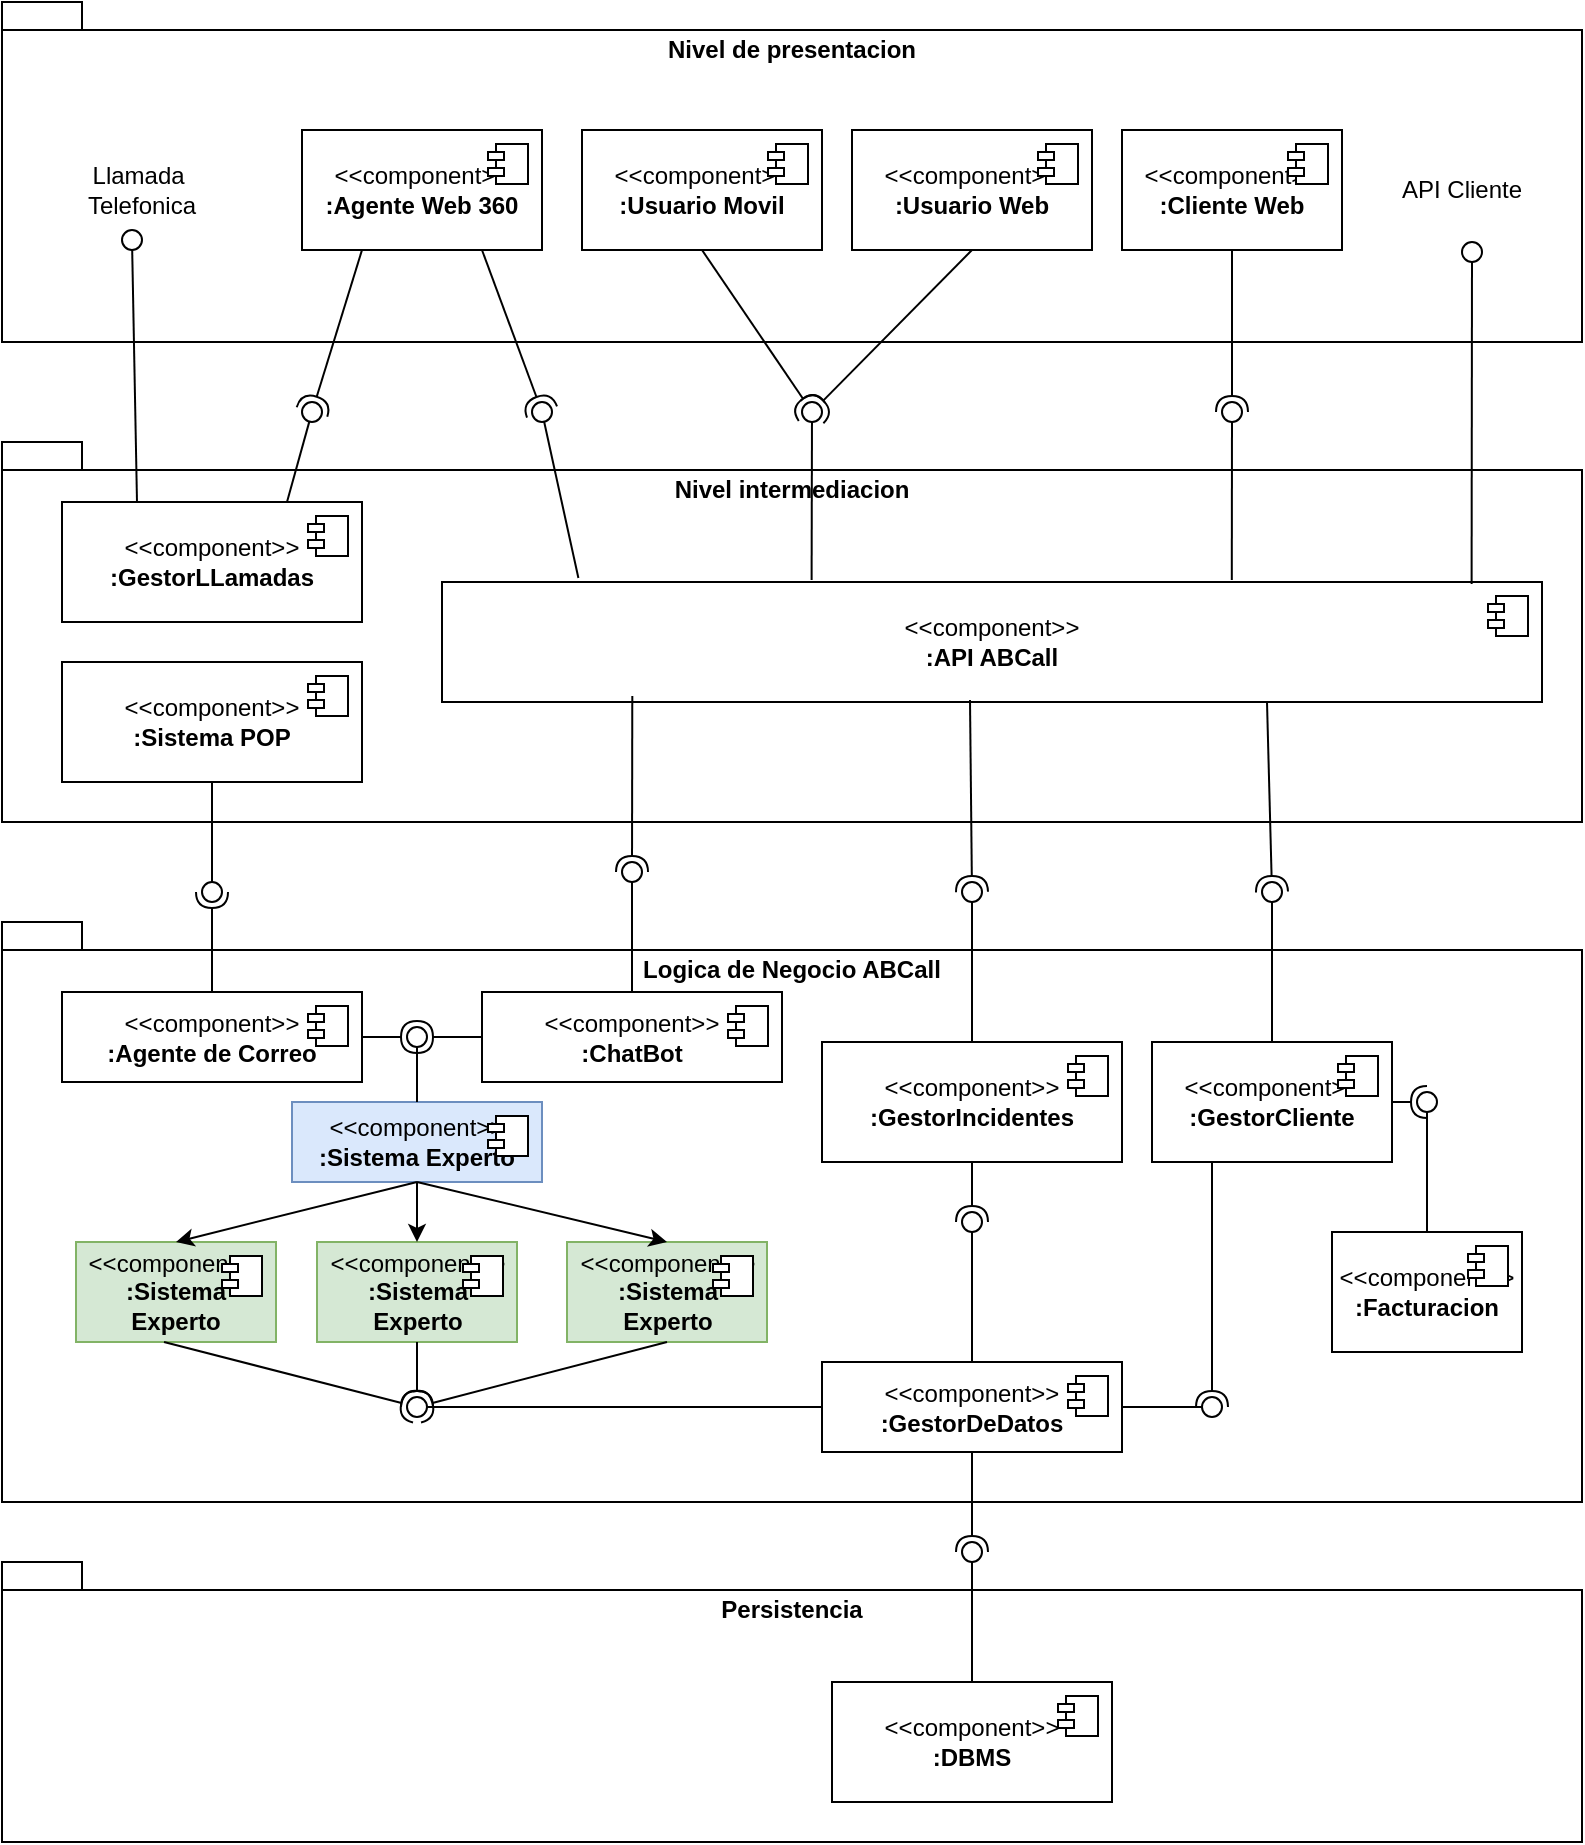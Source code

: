 <mxfile version="24.7.12">
  <diagram name="Página-1" id="badeSgl3rarpciUWfAk7">
    <mxGraphModel dx="1707" dy="395" grid="1" gridSize="10" guides="1" tooltips="1" connect="1" arrows="1" fold="1" page="1" pageScale="1" pageWidth="827" pageHeight="1169" math="0" shadow="0">
      <root>
        <mxCell id="0" />
        <mxCell id="1" parent="0" />
        <mxCell id="oYlXpJVkNZ7Khja5sfW1-8" value="" style="ellipse;whiteSpace=wrap;html=1;align=center;aspect=fixed;fillColor=none;strokeColor=none;resizable=0;perimeter=centerPerimeter;rotatable=0;allowArrows=0;points=[];outlineConnect=1;" parent="1" vertex="1">
          <mxGeometry x="-100" y="360" width="10" height="10" as="geometry" />
        </mxCell>
        <mxCell id="oYlXpJVkNZ7Khja5sfW1-72" value="" style="ellipse;whiteSpace=wrap;html=1;align=center;aspect=fixed;fillColor=none;strokeColor=none;resizable=0;perimeter=centerPerimeter;rotatable=0;allowArrows=0;points=[];outlineConnect=1;" parent="1" vertex="1">
          <mxGeometry x="122" y="250" width="10" height="10" as="geometry" />
        </mxCell>
        <mxCell id="VERpzVBWQR2P2o2Z3do2-1" value="Nivel de presentacion" style="shape=folder;fontStyle=1;spacingTop=10;tabWidth=40;tabHeight=14;tabPosition=left;html=1;whiteSpace=wrap;verticalAlign=top;" parent="1" vertex="1">
          <mxGeometry x="-500" y="20" width="790" height="170" as="geometry" />
        </mxCell>
        <mxCell id="VERpzVBWQR2P2o2Z3do2-2" value="&amp;lt;&amp;lt;component&amp;gt;&amp;gt;&lt;div&gt;&lt;b&gt;:Agente Web 360&lt;/b&gt;&lt;/div&gt;" style="html=1;dropTarget=0;whiteSpace=wrap;" parent="1" vertex="1">
          <mxGeometry x="-350" y="84" width="120" height="60" as="geometry" />
        </mxCell>
        <mxCell id="VERpzVBWQR2P2o2Z3do2-3" value="" style="shape=module;jettyWidth=8;jettyHeight=4;" parent="VERpzVBWQR2P2o2Z3do2-2" vertex="1">
          <mxGeometry x="1" width="20" height="20" relative="1" as="geometry">
            <mxPoint x="-27" y="7" as="offset" />
          </mxGeometry>
        </mxCell>
        <mxCell id="VERpzVBWQR2P2o2Z3do2-4" value="&amp;lt;&amp;lt;component&amp;gt;&amp;gt;&lt;div&gt;&lt;b&gt;:Cliente Web&lt;/b&gt;&lt;/div&gt;" style="html=1;dropTarget=0;whiteSpace=wrap;" parent="1" vertex="1">
          <mxGeometry x="60" y="84" width="110" height="60" as="geometry" />
        </mxCell>
        <mxCell id="VERpzVBWQR2P2o2Z3do2-5" value="" style="shape=module;jettyWidth=8;jettyHeight=4;" parent="VERpzVBWQR2P2o2Z3do2-4" vertex="1">
          <mxGeometry x="1" width="20" height="20" relative="1" as="geometry">
            <mxPoint x="-27" y="7" as="offset" />
          </mxGeometry>
        </mxCell>
        <mxCell id="VERpzVBWQR2P2o2Z3do2-6" value="&amp;lt;&amp;lt;component&amp;gt;&amp;gt;&lt;div&gt;&lt;b&gt;:Usuario Web&lt;/b&gt;&lt;/div&gt;" style="html=1;dropTarget=0;whiteSpace=wrap;" parent="1" vertex="1">
          <mxGeometry x="-75" y="84" width="120" height="60" as="geometry" />
        </mxCell>
        <mxCell id="VERpzVBWQR2P2o2Z3do2-7" value="" style="shape=module;jettyWidth=8;jettyHeight=4;" parent="VERpzVBWQR2P2o2Z3do2-6" vertex="1">
          <mxGeometry x="1" width="20" height="20" relative="1" as="geometry">
            <mxPoint x="-27" y="7" as="offset" />
          </mxGeometry>
        </mxCell>
        <mxCell id="VERpzVBWQR2P2o2Z3do2-8" value="&amp;lt;&amp;lt;component&amp;gt;&amp;gt;&lt;div&gt;&lt;b&gt;:Usuario Movil&lt;/b&gt;&lt;/div&gt;" style="html=1;dropTarget=0;whiteSpace=wrap;" parent="1" vertex="1">
          <mxGeometry x="-210" y="84" width="120" height="60" as="geometry" />
        </mxCell>
        <mxCell id="VERpzVBWQR2P2o2Z3do2-9" value="" style="shape=module;jettyWidth=8;jettyHeight=4;" parent="VERpzVBWQR2P2o2Z3do2-8" vertex="1">
          <mxGeometry x="1" width="20" height="20" relative="1" as="geometry">
            <mxPoint x="-27" y="7" as="offset" />
          </mxGeometry>
        </mxCell>
        <mxCell id="VERpzVBWQR2P2o2Z3do2-12" value="Nivel intermediacion" style="shape=folder;fontStyle=1;spacingTop=10;tabWidth=40;tabHeight=14;tabPosition=left;html=1;whiteSpace=wrap;verticalAlign=top;" parent="1" vertex="1">
          <mxGeometry x="-500" y="240" width="790" height="190" as="geometry" />
        </mxCell>
        <mxCell id="VERpzVBWQR2P2o2Z3do2-13" value="&amp;lt;&amp;lt;component&amp;gt;&amp;gt;&lt;div&gt;&lt;b&gt;:API ABCall&lt;/b&gt;&lt;/div&gt;" style="html=1;dropTarget=0;whiteSpace=wrap;" parent="1" vertex="1">
          <mxGeometry x="-280" y="310" width="550" height="60" as="geometry" />
        </mxCell>
        <mxCell id="VERpzVBWQR2P2o2Z3do2-14" value="" style="shape=module;jettyWidth=8;jettyHeight=4;" parent="VERpzVBWQR2P2o2Z3do2-13" vertex="1">
          <mxGeometry x="1" width="20" height="20" relative="1" as="geometry">
            <mxPoint x="-27" y="7" as="offset" />
          </mxGeometry>
        </mxCell>
        <mxCell id="VERpzVBWQR2P2o2Z3do2-17" value="&amp;lt;&amp;lt;component&amp;gt;&amp;gt;&lt;div&gt;&lt;b&gt;:GestorLLamadas&lt;/b&gt;&lt;/div&gt;" style="html=1;dropTarget=0;whiteSpace=wrap;" parent="1" vertex="1">
          <mxGeometry x="-470" y="270" width="150" height="60" as="geometry" />
        </mxCell>
        <mxCell id="VERpzVBWQR2P2o2Z3do2-18" value="" style="shape=module;jettyWidth=8;jettyHeight=4;" parent="VERpzVBWQR2P2o2Z3do2-17" vertex="1">
          <mxGeometry x="1" width="20" height="20" relative="1" as="geometry">
            <mxPoint x="-27" y="7" as="offset" />
          </mxGeometry>
        </mxCell>
        <mxCell id="VERpzVBWQR2P2o2Z3do2-19" value="Logica de Negocio ABCall" style="shape=folder;fontStyle=1;spacingTop=10;tabWidth=40;tabHeight=14;tabPosition=left;html=1;whiteSpace=wrap;verticalAlign=top;" parent="1" vertex="1">
          <mxGeometry x="-500" y="480" width="790" height="290" as="geometry" />
        </mxCell>
        <mxCell id="VERpzVBWQR2P2o2Z3do2-20" value="&amp;lt;&amp;lt;component&amp;gt;&amp;gt;&lt;div&gt;&lt;b&gt;:Agente de Correo&lt;/b&gt;&lt;/div&gt;" style="html=1;dropTarget=0;whiteSpace=wrap;" parent="1" vertex="1">
          <mxGeometry x="-470" y="515" width="150" height="45" as="geometry" />
        </mxCell>
        <mxCell id="VERpzVBWQR2P2o2Z3do2-21" value="" style="shape=module;jettyWidth=8;jettyHeight=4;" parent="VERpzVBWQR2P2o2Z3do2-20" vertex="1">
          <mxGeometry x="1" width="20" height="20" relative="1" as="geometry">
            <mxPoint x="-27" y="7" as="offset" />
          </mxGeometry>
        </mxCell>
        <mxCell id="VERpzVBWQR2P2o2Z3do2-24" value="&amp;lt;&amp;lt;component&amp;gt;&amp;gt;&lt;div&gt;&lt;b&gt;:ChatBot&lt;/b&gt;&lt;/div&gt;" style="html=1;dropTarget=0;whiteSpace=wrap;" parent="1" vertex="1">
          <mxGeometry x="-260" y="515" width="150" height="45" as="geometry" />
        </mxCell>
        <mxCell id="VERpzVBWQR2P2o2Z3do2-25" value="" style="shape=module;jettyWidth=8;jettyHeight=4;" parent="VERpzVBWQR2P2o2Z3do2-24" vertex="1">
          <mxGeometry x="1" width="20" height="20" relative="1" as="geometry">
            <mxPoint x="-27" y="7" as="offset" />
          </mxGeometry>
        </mxCell>
        <mxCell id="VERpzVBWQR2P2o2Z3do2-26" value="&amp;lt;&amp;lt;component&amp;gt;&amp;gt;&lt;div&gt;&lt;b&gt;:Sistema Experto&lt;/b&gt;&lt;/div&gt;" style="html=1;dropTarget=0;whiteSpace=wrap;fillColor=#dae8fc;strokeColor=#6c8ebf;" parent="1" vertex="1">
          <mxGeometry x="-355" y="570" width="125" height="40" as="geometry" />
        </mxCell>
        <mxCell id="VERpzVBWQR2P2o2Z3do2-27" value="" style="shape=module;jettyWidth=8;jettyHeight=4;" parent="VERpzVBWQR2P2o2Z3do2-26" vertex="1">
          <mxGeometry x="1" width="20" height="20" relative="1" as="geometry">
            <mxPoint x="-27" y="7" as="offset" />
          </mxGeometry>
        </mxCell>
        <mxCell id="VERpzVBWQR2P2o2Z3do2-28" value="&amp;lt;&amp;lt;component&amp;gt;&amp;gt;&lt;div&gt;&lt;b&gt;:GestorCliente&lt;/b&gt;&lt;/div&gt;" style="html=1;dropTarget=0;whiteSpace=wrap;" parent="1" vertex="1">
          <mxGeometry x="75" y="540" width="120" height="60" as="geometry" />
        </mxCell>
        <mxCell id="VERpzVBWQR2P2o2Z3do2-29" value="" style="shape=module;jettyWidth=8;jettyHeight=4;" parent="VERpzVBWQR2P2o2Z3do2-28" vertex="1">
          <mxGeometry x="1" width="20" height="20" relative="1" as="geometry">
            <mxPoint x="-27" y="7" as="offset" />
          </mxGeometry>
        </mxCell>
        <mxCell id="VERpzVBWQR2P2o2Z3do2-30" value="&amp;lt;&amp;lt;component&amp;gt;&amp;gt;&lt;div&gt;&lt;b&gt;:GestorIncidentes&lt;/b&gt;&lt;/div&gt;" style="html=1;dropTarget=0;whiteSpace=wrap;" parent="1" vertex="1">
          <mxGeometry x="-90" y="540" width="150" height="60" as="geometry" />
        </mxCell>
        <mxCell id="VERpzVBWQR2P2o2Z3do2-31" value="" style="shape=module;jettyWidth=8;jettyHeight=4;" parent="VERpzVBWQR2P2o2Z3do2-30" vertex="1">
          <mxGeometry x="1" width="20" height="20" relative="1" as="geometry">
            <mxPoint x="-27" y="7" as="offset" />
          </mxGeometry>
        </mxCell>
        <mxCell id="VERpzVBWQR2P2o2Z3do2-32" value="&amp;lt;&amp;lt;component&amp;gt;&amp;gt;&lt;div&gt;&lt;b&gt;:Facturacion&lt;/b&gt;&lt;/div&gt;" style="html=1;dropTarget=0;whiteSpace=wrap;" parent="1" vertex="1">
          <mxGeometry x="165" y="635" width="95" height="60" as="geometry" />
        </mxCell>
        <mxCell id="VERpzVBWQR2P2o2Z3do2-33" value="" style="shape=module;jettyWidth=8;jettyHeight=4;" parent="VERpzVBWQR2P2o2Z3do2-32" vertex="1">
          <mxGeometry x="1" width="20" height="20" relative="1" as="geometry">
            <mxPoint x="-27" y="7" as="offset" />
          </mxGeometry>
        </mxCell>
        <mxCell id="VERpzVBWQR2P2o2Z3do2-34" value="Persistencia" style="shape=folder;fontStyle=1;spacingTop=10;tabWidth=40;tabHeight=14;tabPosition=left;html=1;whiteSpace=wrap;verticalAlign=top;" parent="1" vertex="1">
          <mxGeometry x="-500" y="800" width="790" height="140" as="geometry" />
        </mxCell>
        <mxCell id="VERpzVBWQR2P2o2Z3do2-38" value="" style="rounded=0;orthogonalLoop=1;jettySize=auto;html=1;endArrow=oval;endFill=0;sketch=0;sourcePerimeterSpacing=0;targetPerimeterSpacing=0;endSize=10;exitX=0.5;exitY=0;exitDx=0;exitDy=0;" parent="1" source="VERpzVBWQR2P2o2Z3do2-30" target="VERpzVBWQR2P2o2Z3do2-39" edge="1">
          <mxGeometry relative="1" as="geometry">
            <mxPoint x="-260" y="465" as="sourcePoint" />
          </mxGeometry>
        </mxCell>
        <mxCell id="VERpzVBWQR2P2o2Z3do2-39" value="" style="ellipse;whiteSpace=wrap;html=1;align=center;aspect=fixed;fillColor=none;strokeColor=none;resizable=0;perimeter=centerPerimeter;rotatable=0;allowArrows=0;points=[];outlineConnect=1;" parent="1" vertex="1">
          <mxGeometry x="-20" y="460" width="10" height="10" as="geometry" />
        </mxCell>
        <mxCell id="VERpzVBWQR2P2o2Z3do2-40" value="" style="rounded=0;orthogonalLoop=1;jettySize=auto;html=1;endArrow=halfCircle;endFill=0;endSize=6;strokeWidth=1;sketch=0;exitX=0.48;exitY=0.983;exitDx=0;exitDy=0;entryX=0.9;entryY=0.3;entryDx=0;entryDy=0;entryPerimeter=0;exitPerimeter=0;" parent="1" source="VERpzVBWQR2P2o2Z3do2-13" target="VERpzVBWQR2P2o2Z3do2-39" edge="1">
          <mxGeometry relative="1" as="geometry">
            <mxPoint x="-90" y="465" as="sourcePoint" />
          </mxGeometry>
        </mxCell>
        <mxCell id="VERpzVBWQR2P2o2Z3do2-43" value="" style="rounded=0;orthogonalLoop=1;jettySize=auto;html=1;endArrow=halfCircle;endFill=0;endSize=6;strokeWidth=1;sketch=0;exitX=0.173;exitY=0.95;exitDx=0;exitDy=0;exitPerimeter=0;" parent="1" source="VERpzVBWQR2P2o2Z3do2-13" target="VERpzVBWQR2P2o2Z3do2-45" edge="1">
          <mxGeometry relative="1" as="geometry">
            <mxPoint x="-60" y="465" as="sourcePoint" />
          </mxGeometry>
        </mxCell>
        <mxCell id="VERpzVBWQR2P2o2Z3do2-44" value="" style="rounded=0;orthogonalLoop=1;jettySize=auto;html=1;endArrow=oval;endFill=0;sketch=0;sourcePerimeterSpacing=0;targetPerimeterSpacing=0;endSize=10;exitX=0.5;exitY=0;exitDx=0;exitDy=0;" parent="1" source="VERpzVBWQR2P2o2Z3do2-24" target="VERpzVBWQR2P2o2Z3do2-45" edge="1">
          <mxGeometry relative="1" as="geometry">
            <mxPoint x="-100" y="465" as="sourcePoint" />
          </mxGeometry>
        </mxCell>
        <mxCell id="VERpzVBWQR2P2o2Z3do2-45" value="" style="ellipse;whiteSpace=wrap;html=1;align=center;aspect=fixed;fillColor=none;strokeColor=none;resizable=0;perimeter=centerPerimeter;rotatable=0;allowArrows=0;points=[];outlineConnect=1;" parent="1" vertex="1">
          <mxGeometry x="-190" y="450" width="10" height="10" as="geometry" />
        </mxCell>
        <mxCell id="VERpzVBWQR2P2o2Z3do2-46" value="" style="rounded=0;orthogonalLoop=1;jettySize=auto;html=1;endArrow=halfCircle;endFill=0;endSize=6;strokeWidth=1;sketch=0;exitX=0.75;exitY=1;exitDx=0;exitDy=0;" parent="1" source="VERpzVBWQR2P2o2Z3do2-13" target="VERpzVBWQR2P2o2Z3do2-48" edge="1">
          <mxGeometry relative="1" as="geometry">
            <mxPoint x="50" y="465" as="sourcePoint" />
          </mxGeometry>
        </mxCell>
        <mxCell id="VERpzVBWQR2P2o2Z3do2-47" value="" style="rounded=0;orthogonalLoop=1;jettySize=auto;html=1;endArrow=oval;endFill=0;sketch=0;sourcePerimeterSpacing=0;targetPerimeterSpacing=0;endSize=10;exitX=0.5;exitY=0;exitDx=0;exitDy=0;" parent="1" source="VERpzVBWQR2P2o2Z3do2-28" target="VERpzVBWQR2P2o2Z3do2-48" edge="1">
          <mxGeometry relative="1" as="geometry">
            <mxPoint x="10" y="465" as="sourcePoint" />
          </mxGeometry>
        </mxCell>
        <mxCell id="VERpzVBWQR2P2o2Z3do2-48" value="" style="ellipse;whiteSpace=wrap;html=1;align=center;aspect=fixed;fillColor=none;strokeColor=none;resizable=0;perimeter=centerPerimeter;rotatable=0;allowArrows=0;points=[];outlineConnect=1;" parent="1" vertex="1">
          <mxGeometry x="130" y="460" width="10" height="10" as="geometry" />
        </mxCell>
        <mxCell id="VERpzVBWQR2P2o2Z3do2-49" value="" style="rounded=0;orthogonalLoop=1;jettySize=auto;html=1;endArrow=halfCircle;endFill=0;endSize=6;strokeWidth=1;sketch=0;" parent="1" source="VERpzVBWQR2P2o2Z3do2-28" target="VERpzVBWQR2P2o2Z3do2-51" edge="1">
          <mxGeometry relative="1" as="geometry">
            <mxPoint x="310" y="590" as="sourcePoint" />
          </mxGeometry>
        </mxCell>
        <mxCell id="VERpzVBWQR2P2o2Z3do2-50" value="" style="rounded=0;orthogonalLoop=1;jettySize=auto;html=1;endArrow=oval;endFill=0;sketch=0;sourcePerimeterSpacing=0;targetPerimeterSpacing=0;endSize=10;exitX=0.5;exitY=0;exitDx=0;exitDy=0;" parent="1" source="VERpzVBWQR2P2o2Z3do2-32" target="VERpzVBWQR2P2o2Z3do2-51" edge="1">
          <mxGeometry relative="1" as="geometry">
            <mxPoint x="270" y="590" as="sourcePoint" />
          </mxGeometry>
        </mxCell>
        <mxCell id="VERpzVBWQR2P2o2Z3do2-51" value="" style="ellipse;whiteSpace=wrap;html=1;align=center;aspect=fixed;fillColor=none;strokeColor=none;resizable=0;perimeter=centerPerimeter;rotatable=0;allowArrows=0;points=[];outlineConnect=1;" parent="1" vertex="1">
          <mxGeometry x="207.5" y="565" width="10" height="10" as="geometry" />
        </mxCell>
        <mxCell id="VERpzVBWQR2P2o2Z3do2-52" value="&amp;lt;&amp;lt;component&amp;gt;&amp;gt;&lt;div&gt;&lt;b&gt;:DBMS&lt;/b&gt;&lt;/div&gt;" style="html=1;dropTarget=0;whiteSpace=wrap;" parent="1" vertex="1">
          <mxGeometry x="-85" y="860" width="140" height="60" as="geometry" />
        </mxCell>
        <mxCell id="VERpzVBWQR2P2o2Z3do2-53" value="" style="shape=module;jettyWidth=8;jettyHeight=4;" parent="VERpzVBWQR2P2o2Z3do2-52" vertex="1">
          <mxGeometry x="1" width="20" height="20" relative="1" as="geometry">
            <mxPoint x="-27" y="7" as="offset" />
          </mxGeometry>
        </mxCell>
        <mxCell id="VERpzVBWQR2P2o2Z3do2-54" value="&amp;lt;&amp;lt;component&amp;gt;&amp;gt;&lt;div&gt;&lt;b&gt;:GestorDeDatos&lt;/b&gt;&lt;/div&gt;" style="html=1;dropTarget=0;whiteSpace=wrap;" parent="1" vertex="1">
          <mxGeometry x="-90" y="700" width="150" height="45" as="geometry" />
        </mxCell>
        <mxCell id="VERpzVBWQR2P2o2Z3do2-55" value="" style="shape=module;jettyWidth=8;jettyHeight=4;" parent="VERpzVBWQR2P2o2Z3do2-54" vertex="1">
          <mxGeometry x="1" width="20" height="20" relative="1" as="geometry">
            <mxPoint x="-27" y="7" as="offset" />
          </mxGeometry>
        </mxCell>
        <mxCell id="VERpzVBWQR2P2o2Z3do2-56" value="" style="rounded=0;orthogonalLoop=1;jettySize=auto;html=1;endArrow=halfCircle;endFill=0;endSize=6;strokeWidth=1;sketch=0;exitX=0.5;exitY=1;exitDx=0;exitDy=0;" parent="1" source="VERpzVBWQR2P2o2Z3do2-30" target="VERpzVBWQR2P2o2Z3do2-58" edge="1">
          <mxGeometry relative="1" as="geometry">
            <mxPoint x="-75" y="635" as="sourcePoint" />
          </mxGeometry>
        </mxCell>
        <mxCell id="VERpzVBWQR2P2o2Z3do2-57" value="" style="rounded=0;orthogonalLoop=1;jettySize=auto;html=1;endArrow=oval;endFill=0;sketch=0;sourcePerimeterSpacing=0;targetPerimeterSpacing=0;endSize=10;exitX=0.5;exitY=0;exitDx=0;exitDy=0;" parent="1" source="VERpzVBWQR2P2o2Z3do2-54" target="VERpzVBWQR2P2o2Z3do2-58" edge="1">
          <mxGeometry relative="1" as="geometry">
            <mxPoint x="-115" y="635" as="sourcePoint" />
          </mxGeometry>
        </mxCell>
        <mxCell id="VERpzVBWQR2P2o2Z3do2-58" value="" style="ellipse;whiteSpace=wrap;html=1;align=center;aspect=fixed;fillColor=none;strokeColor=none;resizable=0;perimeter=centerPerimeter;rotatable=0;allowArrows=0;points=[];outlineConnect=1;" parent="1" vertex="1">
          <mxGeometry x="-20" y="625" width="10" height="10" as="geometry" />
        </mxCell>
        <mxCell id="VERpzVBWQR2P2o2Z3do2-59" value="" style="rounded=0;orthogonalLoop=1;jettySize=auto;html=1;endArrow=halfCircle;endFill=0;endSize=6;strokeWidth=1;sketch=0;exitX=0.25;exitY=1;exitDx=0;exitDy=0;" parent="1" source="VERpzVBWQR2P2o2Z3do2-28" target="VERpzVBWQR2P2o2Z3do2-61" edge="1">
          <mxGeometry relative="1" as="geometry">
            <mxPoint x="132" y="690" as="sourcePoint" />
          </mxGeometry>
        </mxCell>
        <mxCell id="VERpzVBWQR2P2o2Z3do2-60" value="" style="rounded=0;orthogonalLoop=1;jettySize=auto;html=1;endArrow=oval;endFill=0;sketch=0;sourcePerimeterSpacing=0;targetPerimeterSpacing=0;endSize=10;exitX=1;exitY=0.5;exitDx=0;exitDy=0;" parent="1" source="VERpzVBWQR2P2o2Z3do2-54" target="VERpzVBWQR2P2o2Z3do2-61" edge="1">
          <mxGeometry relative="1" as="geometry">
            <mxPoint x="92" y="690" as="sourcePoint" />
          </mxGeometry>
        </mxCell>
        <mxCell id="VERpzVBWQR2P2o2Z3do2-61" value="" style="ellipse;whiteSpace=wrap;html=1;align=center;aspect=fixed;fillColor=none;strokeColor=none;resizable=0;perimeter=centerPerimeter;rotatable=0;allowArrows=0;points=[];outlineConnect=1;" parent="1" vertex="1">
          <mxGeometry x="100" y="717.5" width="10" height="10" as="geometry" />
        </mxCell>
        <mxCell id="VERpzVBWQR2P2o2Z3do2-64" value="" style="ellipse;whiteSpace=wrap;html=1;align=center;aspect=fixed;fillColor=none;strokeColor=none;resizable=0;perimeter=centerPerimeter;rotatable=0;allowArrows=0;points=[];outlineConnect=1;" parent="1" vertex="1">
          <mxGeometry x="-127.5" y="685" width="10" height="10" as="geometry" />
        </mxCell>
        <mxCell id="VERpzVBWQR2P2o2Z3do2-65" value="" style="rounded=0;orthogonalLoop=1;jettySize=auto;html=1;endArrow=halfCircle;endFill=0;endSize=6;strokeWidth=1;sketch=0;exitX=0;exitY=0.5;exitDx=0;exitDy=0;" parent="1" source="VERpzVBWQR2P2o2Z3do2-24" target="VERpzVBWQR2P2o2Z3do2-67" edge="1">
          <mxGeometry relative="1" as="geometry">
            <mxPoint x="-340" y="590" as="sourcePoint" />
          </mxGeometry>
        </mxCell>
        <mxCell id="VERpzVBWQR2P2o2Z3do2-66" value="" style="rounded=0;orthogonalLoop=1;jettySize=auto;html=1;endArrow=oval;endFill=0;sketch=0;sourcePerimeterSpacing=0;targetPerimeterSpacing=0;endSize=10;exitX=0.5;exitY=0;exitDx=0;exitDy=0;" parent="1" source="VERpzVBWQR2P2o2Z3do2-26" target="VERpzVBWQR2P2o2Z3do2-67" edge="1">
          <mxGeometry relative="1" as="geometry">
            <mxPoint x="-380" y="590" as="sourcePoint" />
          </mxGeometry>
        </mxCell>
        <mxCell id="VERpzVBWQR2P2o2Z3do2-67" value="" style="ellipse;whiteSpace=wrap;html=1;align=center;aspect=fixed;fillColor=none;strokeColor=none;resizable=0;perimeter=centerPerimeter;rotatable=0;allowArrows=0;points=[];outlineConnect=1;" parent="1" vertex="1">
          <mxGeometry x="-297.5" y="532.5" width="10" height="10" as="geometry" />
        </mxCell>
        <mxCell id="VERpzVBWQR2P2o2Z3do2-68" value="" style="rounded=0;orthogonalLoop=1;jettySize=auto;html=1;endArrow=halfCircle;endFill=0;endSize=6;strokeWidth=1;sketch=0;exitX=1;exitY=0.5;exitDx=0;exitDy=0;entryX=0.35;entryY=0.6;entryDx=0;entryDy=0;entryPerimeter=0;" parent="1" source="VERpzVBWQR2P2o2Z3do2-20" target="VERpzVBWQR2P2o2Z3do2-67" edge="1">
          <mxGeometry relative="1" as="geometry">
            <mxPoint x="-500" y="675" as="sourcePoint" />
          </mxGeometry>
        </mxCell>
        <mxCell id="VERpzVBWQR2P2o2Z3do2-70" value="" style="ellipse;whiteSpace=wrap;html=1;align=center;aspect=fixed;fillColor=none;strokeColor=none;resizable=0;perimeter=centerPerimeter;rotatable=0;allowArrows=0;points=[];outlineConnect=1;" parent="1" vertex="1">
          <mxGeometry x="-400" y="685" width="10" height="10" as="geometry" />
        </mxCell>
        <mxCell id="VERpzVBWQR2P2o2Z3do2-73" value="" style="ellipse;whiteSpace=wrap;html=1;align=center;aspect=fixed;fillColor=none;strokeColor=none;resizable=0;perimeter=centerPerimeter;rotatable=0;allowArrows=0;points=[];outlineConnect=1;" parent="1" vertex="1">
          <mxGeometry x="-400" y="460" width="10" height="10" as="geometry" />
        </mxCell>
        <mxCell id="VERpzVBWQR2P2o2Z3do2-74" value="" style="rounded=0;orthogonalLoop=1;jettySize=auto;html=1;endArrow=halfCircle;endFill=0;endSize=6;strokeWidth=1;sketch=0;exitX=0.5;exitY=1;exitDx=0;exitDy=0;" parent="1" source="VERpzVBWQR2P2o2Z3do2-8" target="VERpzVBWQR2P2o2Z3do2-76" edge="1">
          <mxGeometry relative="1" as="geometry">
            <mxPoint x="-140" y="220" as="sourcePoint" />
          </mxGeometry>
        </mxCell>
        <mxCell id="VERpzVBWQR2P2o2Z3do2-75" value="" style="rounded=0;orthogonalLoop=1;jettySize=auto;html=1;endArrow=oval;endFill=0;sketch=0;sourcePerimeterSpacing=0;targetPerimeterSpacing=0;endSize=10;exitX=0.336;exitY=-0.017;exitDx=0;exitDy=0;exitPerimeter=0;" parent="1" source="VERpzVBWQR2P2o2Z3do2-13" target="VERpzVBWQR2P2o2Z3do2-76" edge="1">
          <mxGeometry relative="1" as="geometry">
            <mxPoint x="-250" y="215" as="sourcePoint" />
          </mxGeometry>
        </mxCell>
        <mxCell id="VERpzVBWQR2P2o2Z3do2-76" value="" style="ellipse;whiteSpace=wrap;html=1;align=center;aspect=fixed;fillColor=none;strokeColor=none;resizable=0;perimeter=centerPerimeter;rotatable=0;allowArrows=0;points=[];outlineConnect=1;" parent="1" vertex="1">
          <mxGeometry x="-100" y="220" width="10" height="10" as="geometry" />
        </mxCell>
        <mxCell id="VERpzVBWQR2P2o2Z3do2-77" value="" style="rounded=0;orthogonalLoop=1;jettySize=auto;html=1;endArrow=halfCircle;endFill=0;endSize=6;strokeWidth=1;sketch=0;exitX=0.5;exitY=1;exitDx=0;exitDy=0;entryX=1.1;entryY=0.2;entryDx=0;entryDy=0;entryPerimeter=0;" parent="1" source="VERpzVBWQR2P2o2Z3do2-6" target="VERpzVBWQR2P2o2Z3do2-76" edge="1">
          <mxGeometry relative="1" as="geometry">
            <mxPoint x="5" y="225" as="sourcePoint" />
          </mxGeometry>
        </mxCell>
        <mxCell id="VERpzVBWQR2P2o2Z3do2-80" value="" style="rounded=0;orthogonalLoop=1;jettySize=auto;html=1;endArrow=halfCircle;endFill=0;endSize=6;strokeWidth=1;sketch=0;exitX=0.5;exitY=1;exitDx=0;exitDy=0;" parent="1" source="VERpzVBWQR2P2o2Z3do2-4" target="VERpzVBWQR2P2o2Z3do2-82" edge="1">
          <mxGeometry relative="1" as="geometry">
            <mxPoint x="140" y="225" as="sourcePoint" />
          </mxGeometry>
        </mxCell>
        <mxCell id="VERpzVBWQR2P2o2Z3do2-81" value="" style="rounded=0;orthogonalLoop=1;jettySize=auto;html=1;endArrow=oval;endFill=0;sketch=0;sourcePerimeterSpacing=0;targetPerimeterSpacing=0;endSize=10;exitX=0.718;exitY=-0.017;exitDx=0;exitDy=0;exitPerimeter=0;" parent="1" source="VERpzVBWQR2P2o2Z3do2-13" target="VERpzVBWQR2P2o2Z3do2-82" edge="1">
          <mxGeometry relative="1" as="geometry">
            <mxPoint x="100" y="225" as="sourcePoint" />
          </mxGeometry>
        </mxCell>
        <mxCell id="VERpzVBWQR2P2o2Z3do2-82" value="" style="ellipse;whiteSpace=wrap;html=1;align=center;aspect=fixed;fillColor=none;strokeColor=none;resizable=0;perimeter=centerPerimeter;rotatable=0;allowArrows=0;points=[];outlineConnect=1;" parent="1" vertex="1">
          <mxGeometry x="110" y="220" width="10" height="10" as="geometry" />
        </mxCell>
        <mxCell id="VERpzVBWQR2P2o2Z3do2-84" value="" style="rounded=0;orthogonalLoop=1;jettySize=auto;html=1;endArrow=oval;endFill=0;sketch=0;sourcePerimeterSpacing=0;targetPerimeterSpacing=0;endSize=10;exitX=0.936;exitY=0.017;exitDx=0;exitDy=0;exitPerimeter=0;" parent="1" source="VERpzVBWQR2P2o2Z3do2-13" target="VERpzVBWQR2P2o2Z3do2-85" edge="1">
          <mxGeometry relative="1" as="geometry">
            <mxPoint x="260" y="215" as="sourcePoint" />
          </mxGeometry>
        </mxCell>
        <mxCell id="VERpzVBWQR2P2o2Z3do2-85" value="" style="ellipse;whiteSpace=wrap;html=1;align=center;aspect=fixed;fillColor=none;strokeColor=none;resizable=0;perimeter=centerPerimeter;rotatable=0;allowArrows=0;points=[];outlineConnect=1;" parent="1" vertex="1">
          <mxGeometry x="230" y="140" width="10" height="10" as="geometry" />
        </mxCell>
        <mxCell id="VERpzVBWQR2P2o2Z3do2-86" value="" style="rounded=0;orthogonalLoop=1;jettySize=auto;html=1;endArrow=halfCircle;endFill=0;endSize=6;strokeWidth=1;sketch=0;exitX=0.75;exitY=1;exitDx=0;exitDy=0;" parent="1" source="VERpzVBWQR2P2o2Z3do2-2" target="VERpzVBWQR2P2o2Z3do2-88" edge="1">
          <mxGeometry relative="1" as="geometry">
            <mxPoint x="-210" y="225" as="sourcePoint" />
          </mxGeometry>
        </mxCell>
        <mxCell id="VERpzVBWQR2P2o2Z3do2-87" value="" style="rounded=0;orthogonalLoop=1;jettySize=auto;html=1;endArrow=oval;endFill=0;sketch=0;sourcePerimeterSpacing=0;targetPerimeterSpacing=0;endSize=10;exitX=0.124;exitY=-0.033;exitDx=0;exitDy=0;exitPerimeter=0;" parent="1" source="VERpzVBWQR2P2o2Z3do2-13" target="VERpzVBWQR2P2o2Z3do2-88" edge="1">
          <mxGeometry relative="1" as="geometry">
            <mxPoint x="-250" y="225" as="sourcePoint" />
          </mxGeometry>
        </mxCell>
        <mxCell id="VERpzVBWQR2P2o2Z3do2-88" value="" style="ellipse;whiteSpace=wrap;html=1;align=center;aspect=fixed;fillColor=none;strokeColor=none;resizable=0;perimeter=centerPerimeter;rotatable=0;allowArrows=0;points=[];outlineConnect=1;" parent="1" vertex="1">
          <mxGeometry x="-235" y="220" width="10" height="10" as="geometry" />
        </mxCell>
        <mxCell id="VERpzVBWQR2P2o2Z3do2-89" value="" style="rounded=0;orthogonalLoop=1;jettySize=auto;html=1;endArrow=halfCircle;endFill=0;endSize=6;strokeWidth=1;sketch=0;exitX=0.25;exitY=1;exitDx=0;exitDy=0;" parent="1" source="VERpzVBWQR2P2o2Z3do2-2" target="VERpzVBWQR2P2o2Z3do2-91" edge="1">
          <mxGeometry relative="1" as="geometry">
            <mxPoint x="-310" y="225" as="sourcePoint" />
          </mxGeometry>
        </mxCell>
        <mxCell id="VERpzVBWQR2P2o2Z3do2-90" value="" style="rounded=0;orthogonalLoop=1;jettySize=auto;html=1;endArrow=oval;endFill=0;sketch=0;sourcePerimeterSpacing=0;targetPerimeterSpacing=0;endSize=10;exitX=0.75;exitY=0;exitDx=0;exitDy=0;" parent="1" source="VERpzVBWQR2P2o2Z3do2-17" target="VERpzVBWQR2P2o2Z3do2-91" edge="1">
          <mxGeometry relative="1" as="geometry">
            <mxPoint x="-350" y="225" as="sourcePoint" />
          </mxGeometry>
        </mxCell>
        <mxCell id="VERpzVBWQR2P2o2Z3do2-91" value="" style="ellipse;whiteSpace=wrap;html=1;align=center;aspect=fixed;fillColor=none;strokeColor=none;resizable=0;perimeter=centerPerimeter;rotatable=0;allowArrows=0;points=[];outlineConnect=1;" parent="1" vertex="1">
          <mxGeometry x="-350" y="220" width="10" height="10" as="geometry" />
        </mxCell>
        <mxCell id="VERpzVBWQR2P2o2Z3do2-95" value="" style="rounded=0;orthogonalLoop=1;jettySize=auto;html=1;endArrow=oval;endFill=0;sketch=0;sourcePerimeterSpacing=0;targetPerimeterSpacing=0;endSize=10;exitX=0.25;exitY=0;exitDx=0;exitDy=0;" parent="1" source="VERpzVBWQR2P2o2Z3do2-17" target="VERpzVBWQR2P2o2Z3do2-96" edge="1">
          <mxGeometry relative="1" as="geometry">
            <mxPoint x="-470" y="205" as="sourcePoint" />
          </mxGeometry>
        </mxCell>
        <mxCell id="VERpzVBWQR2P2o2Z3do2-96" value="" style="ellipse;whiteSpace=wrap;html=1;align=center;aspect=fixed;fillColor=none;strokeColor=none;resizable=0;perimeter=centerPerimeter;rotatable=0;allowArrows=0;points=[];outlineConnect=1;" parent="1" vertex="1">
          <mxGeometry x="-440" y="134" width="10" height="10" as="geometry" />
        </mxCell>
        <mxCell id="VERpzVBWQR2P2o2Z3do2-97" value="" style="rounded=0;orthogonalLoop=1;jettySize=auto;html=1;endArrow=halfCircle;endFill=0;endSize=6;strokeWidth=1;sketch=0;exitX=0.5;exitY=1;exitDx=0;exitDy=0;" parent="1" source="VERpzVBWQR2P2o2Z3do2-54" target="VERpzVBWQR2P2o2Z3do2-99" edge="1">
          <mxGeometry relative="1" as="geometry">
            <mxPoint x="-35" y="795" as="sourcePoint" />
          </mxGeometry>
        </mxCell>
        <mxCell id="VERpzVBWQR2P2o2Z3do2-98" value="" style="rounded=0;orthogonalLoop=1;jettySize=auto;html=1;endArrow=oval;endFill=0;sketch=0;sourcePerimeterSpacing=0;targetPerimeterSpacing=0;endSize=10;exitX=0.5;exitY=0;exitDx=0;exitDy=0;" parent="1" source="VERpzVBWQR2P2o2Z3do2-52" target="VERpzVBWQR2P2o2Z3do2-99" edge="1">
          <mxGeometry relative="1" as="geometry">
            <mxPoint x="-75" y="795" as="sourcePoint" />
          </mxGeometry>
        </mxCell>
        <mxCell id="VERpzVBWQR2P2o2Z3do2-99" value="" style="ellipse;whiteSpace=wrap;html=1;align=center;aspect=fixed;fillColor=none;strokeColor=none;resizable=0;perimeter=centerPerimeter;rotatable=0;allowArrows=0;points=[];outlineConnect=1;" parent="1" vertex="1">
          <mxGeometry x="-20" y="790" width="10" height="10" as="geometry" />
        </mxCell>
        <mxCell id="L-aPLiKNnRhUDN-5XwOW-1" value="Llamada&amp;nbsp;&lt;div&gt;Telefonica&lt;/div&gt;" style="text;html=1;align=center;verticalAlign=middle;whiteSpace=wrap;rounded=0;" parent="1" vertex="1">
          <mxGeometry x="-460" y="99" width="60" height="30" as="geometry" />
        </mxCell>
        <mxCell id="L-aPLiKNnRhUDN-5XwOW-2" value="API Cliente" style="text;html=1;align=center;verticalAlign=middle;whiteSpace=wrap;rounded=0;" parent="1" vertex="1">
          <mxGeometry x="195" y="99" width="70" height="30" as="geometry" />
        </mxCell>
        <mxCell id="L-aPLiKNnRhUDN-5XwOW-3" value="&amp;lt;&amp;lt;component&amp;gt;&amp;gt;&lt;div&gt;&lt;b&gt;:Sistema POP&lt;/b&gt;&lt;/div&gt;" style="html=1;dropTarget=0;whiteSpace=wrap;" parent="1" vertex="1">
          <mxGeometry x="-470" y="350" width="150" height="60" as="geometry" />
        </mxCell>
        <mxCell id="L-aPLiKNnRhUDN-5XwOW-4" value="" style="shape=module;jettyWidth=8;jettyHeight=4;" parent="L-aPLiKNnRhUDN-5XwOW-3" vertex="1">
          <mxGeometry x="1" width="20" height="20" relative="1" as="geometry">
            <mxPoint x="-27" y="7" as="offset" />
          </mxGeometry>
        </mxCell>
        <mxCell id="L-aPLiKNnRhUDN-5XwOW-5" value="" style="rounded=0;orthogonalLoop=1;jettySize=auto;html=1;endArrow=halfCircle;endFill=0;endSize=6;strokeWidth=1;sketch=0;exitX=0.5;exitY=0;exitDx=0;exitDy=0;" parent="1" source="VERpzVBWQR2P2o2Z3do2-20" target="L-aPLiKNnRhUDN-5XwOW-7" edge="1">
          <mxGeometry relative="1" as="geometry">
            <mxPoint x="-350" y="465" as="sourcePoint" />
          </mxGeometry>
        </mxCell>
        <mxCell id="L-aPLiKNnRhUDN-5XwOW-6" value="" style="rounded=0;orthogonalLoop=1;jettySize=auto;html=1;endArrow=oval;endFill=0;sketch=0;sourcePerimeterSpacing=0;targetPerimeterSpacing=0;endSize=10;exitX=0.5;exitY=1;exitDx=0;exitDy=0;" parent="1" source="L-aPLiKNnRhUDN-5XwOW-3" target="L-aPLiKNnRhUDN-5XwOW-7" edge="1">
          <mxGeometry relative="1" as="geometry">
            <mxPoint x="-390" y="465" as="sourcePoint" />
          </mxGeometry>
        </mxCell>
        <mxCell id="L-aPLiKNnRhUDN-5XwOW-7" value="" style="ellipse;whiteSpace=wrap;html=1;align=center;aspect=fixed;fillColor=none;strokeColor=none;resizable=0;perimeter=centerPerimeter;rotatable=0;allowArrows=0;points=[];outlineConnect=1;" parent="1" vertex="1">
          <mxGeometry x="-400" y="460" width="10" height="10" as="geometry" />
        </mxCell>
        <mxCell id="GsCoHuE06a18ncfKyLxu-1" value="&amp;lt;&amp;lt;component&amp;gt;&amp;gt;&lt;div&gt;&lt;b&gt;:Sistema Experto&lt;/b&gt;&lt;/div&gt;" style="html=1;dropTarget=0;whiteSpace=wrap;fillColor=#d5e8d4;strokeColor=#82b366;" vertex="1" parent="1">
          <mxGeometry x="-463" y="640" width="100" height="50" as="geometry" />
        </mxCell>
        <mxCell id="GsCoHuE06a18ncfKyLxu-2" value="" style="shape=module;jettyWidth=8;jettyHeight=4;" vertex="1" parent="GsCoHuE06a18ncfKyLxu-1">
          <mxGeometry x="1" width="20" height="20" relative="1" as="geometry">
            <mxPoint x="-27" y="7" as="offset" />
          </mxGeometry>
        </mxCell>
        <mxCell id="GsCoHuE06a18ncfKyLxu-3" value="&amp;lt;&amp;lt;component&amp;gt;&amp;gt;&lt;div&gt;&lt;b&gt;:Sistema Experto&lt;/b&gt;&lt;/div&gt;" style="html=1;dropTarget=0;whiteSpace=wrap;fillColor=#d5e8d4;strokeColor=#82b366;" vertex="1" parent="1">
          <mxGeometry x="-342.5" y="640" width="100" height="50" as="geometry" />
        </mxCell>
        <mxCell id="GsCoHuE06a18ncfKyLxu-4" value="" style="shape=module;jettyWidth=8;jettyHeight=4;" vertex="1" parent="GsCoHuE06a18ncfKyLxu-3">
          <mxGeometry x="1" width="20" height="20" relative="1" as="geometry">
            <mxPoint x="-27" y="7" as="offset" />
          </mxGeometry>
        </mxCell>
        <mxCell id="GsCoHuE06a18ncfKyLxu-5" value="&amp;lt;&amp;lt;component&amp;gt;&amp;gt;&lt;div&gt;&lt;b&gt;:Sistema Experto&lt;/b&gt;&lt;/div&gt;" style="html=1;dropTarget=0;whiteSpace=wrap;fillColor=#d5e8d4;strokeColor=#82b366;" vertex="1" parent="1">
          <mxGeometry x="-217.5" y="640" width="100" height="50" as="geometry" />
        </mxCell>
        <mxCell id="GsCoHuE06a18ncfKyLxu-6" value="" style="shape=module;jettyWidth=8;jettyHeight=4;" vertex="1" parent="GsCoHuE06a18ncfKyLxu-5">
          <mxGeometry x="1" width="20" height="20" relative="1" as="geometry">
            <mxPoint x="-27" y="7" as="offset" />
          </mxGeometry>
        </mxCell>
        <mxCell id="GsCoHuE06a18ncfKyLxu-7" value="" style="endArrow=classic;html=1;rounded=0;entryX=0.5;entryY=0;entryDx=0;entryDy=0;exitX=0.5;exitY=1;exitDx=0;exitDy=0;" edge="1" parent="1" source="VERpzVBWQR2P2o2Z3do2-26" target="GsCoHuE06a18ncfKyLxu-1">
          <mxGeometry width="50" height="50" relative="1" as="geometry">
            <mxPoint x="-390" y="620" as="sourcePoint" />
            <mxPoint x="-340" y="570" as="targetPoint" />
          </mxGeometry>
        </mxCell>
        <mxCell id="GsCoHuE06a18ncfKyLxu-8" value="" style="endArrow=classic;html=1;rounded=0;exitX=0.5;exitY=1;exitDx=0;exitDy=0;entryX=0.5;entryY=0;entryDx=0;entryDy=0;" edge="1" parent="1" source="VERpzVBWQR2P2o2Z3do2-26" target="GsCoHuE06a18ncfKyLxu-3">
          <mxGeometry width="50" height="50" relative="1" as="geometry">
            <mxPoint x="-280" y="750" as="sourcePoint" />
            <mxPoint x="-230" y="700" as="targetPoint" />
          </mxGeometry>
        </mxCell>
        <mxCell id="GsCoHuE06a18ncfKyLxu-9" value="" style="endArrow=classic;html=1;rounded=0;exitX=0.5;exitY=1;exitDx=0;exitDy=0;entryX=0.5;entryY=0;entryDx=0;entryDy=0;" edge="1" parent="1" source="VERpzVBWQR2P2o2Z3do2-26" target="GsCoHuE06a18ncfKyLxu-5">
          <mxGeometry width="50" height="50" relative="1" as="geometry">
            <mxPoint x="-250" y="750" as="sourcePoint" />
            <mxPoint x="-200" y="700" as="targetPoint" />
          </mxGeometry>
        </mxCell>
        <mxCell id="GsCoHuE06a18ncfKyLxu-10" value="" style="rounded=0;orthogonalLoop=1;jettySize=auto;html=1;endArrow=halfCircle;endFill=0;endSize=6;strokeWidth=1;sketch=0;exitX=0.5;exitY=1;exitDx=0;exitDy=0;" edge="1" target="GsCoHuE06a18ncfKyLxu-12" parent="1" source="GsCoHuE06a18ncfKyLxu-5">
          <mxGeometry relative="1" as="geometry">
            <mxPoint x="-235" y="733" as="sourcePoint" />
          </mxGeometry>
        </mxCell>
        <mxCell id="GsCoHuE06a18ncfKyLxu-11" value="" style="rounded=0;orthogonalLoop=1;jettySize=auto;html=1;endArrow=oval;endFill=0;sketch=0;sourcePerimeterSpacing=0;targetPerimeterSpacing=0;endSize=10;exitX=0;exitY=0.5;exitDx=0;exitDy=0;" edge="1" target="GsCoHuE06a18ncfKyLxu-12" parent="1" source="VERpzVBWQR2P2o2Z3do2-54">
          <mxGeometry relative="1" as="geometry">
            <mxPoint x="-275" y="733" as="sourcePoint" />
          </mxGeometry>
        </mxCell>
        <mxCell id="GsCoHuE06a18ncfKyLxu-12" value="" style="ellipse;whiteSpace=wrap;html=1;align=center;aspect=fixed;fillColor=none;strokeColor=none;resizable=0;perimeter=centerPerimeter;rotatable=0;allowArrows=0;points=[];outlineConnect=1;" vertex="1" parent="1">
          <mxGeometry x="-297.5" y="717.5" width="10" height="10" as="geometry" />
        </mxCell>
        <mxCell id="GsCoHuE06a18ncfKyLxu-13" value="" style="rounded=0;orthogonalLoop=1;jettySize=auto;html=1;endArrow=halfCircle;endFill=0;endSize=6;strokeWidth=1;sketch=0;exitX=0.5;exitY=1;exitDx=0;exitDy=0;entryX=0.65;entryY=0.65;entryDx=0;entryDy=0;entryPerimeter=0;" edge="1" target="GsCoHuE06a18ncfKyLxu-12" parent="1" source="GsCoHuE06a18ncfKyLxu-3">
          <mxGeometry relative="1" as="geometry">
            <mxPoint x="-272" y="740" as="sourcePoint" />
          </mxGeometry>
        </mxCell>
        <mxCell id="GsCoHuE06a18ncfKyLxu-16" value="" style="rounded=0;orthogonalLoop=1;jettySize=auto;html=1;endArrow=halfCircle;endFill=0;endSize=6;strokeWidth=1;sketch=0;exitX=0.44;exitY=1;exitDx=0;exitDy=0;exitPerimeter=0;entryX=1.15;entryY=1.15;entryDx=0;entryDy=0;entryPerimeter=0;" edge="1" target="GsCoHuE06a18ncfKyLxu-12" parent="1" source="GsCoHuE06a18ncfKyLxu-1">
          <mxGeometry relative="1" as="geometry">
            <mxPoint x="-185" y="755" as="sourcePoint" />
          </mxGeometry>
        </mxCell>
        <mxCell id="GsCoHuE06a18ncfKyLxu-18" value="" style="ellipse;whiteSpace=wrap;html=1;align=center;aspect=fixed;fillColor=none;strokeColor=none;resizable=0;perimeter=centerPerimeter;rotatable=0;allowArrows=0;points=[];outlineConnect=1;" vertex="1" parent="1">
          <mxGeometry x="-210" y="750" width="10" height="10" as="geometry" />
        </mxCell>
      </root>
    </mxGraphModel>
  </diagram>
</mxfile>
